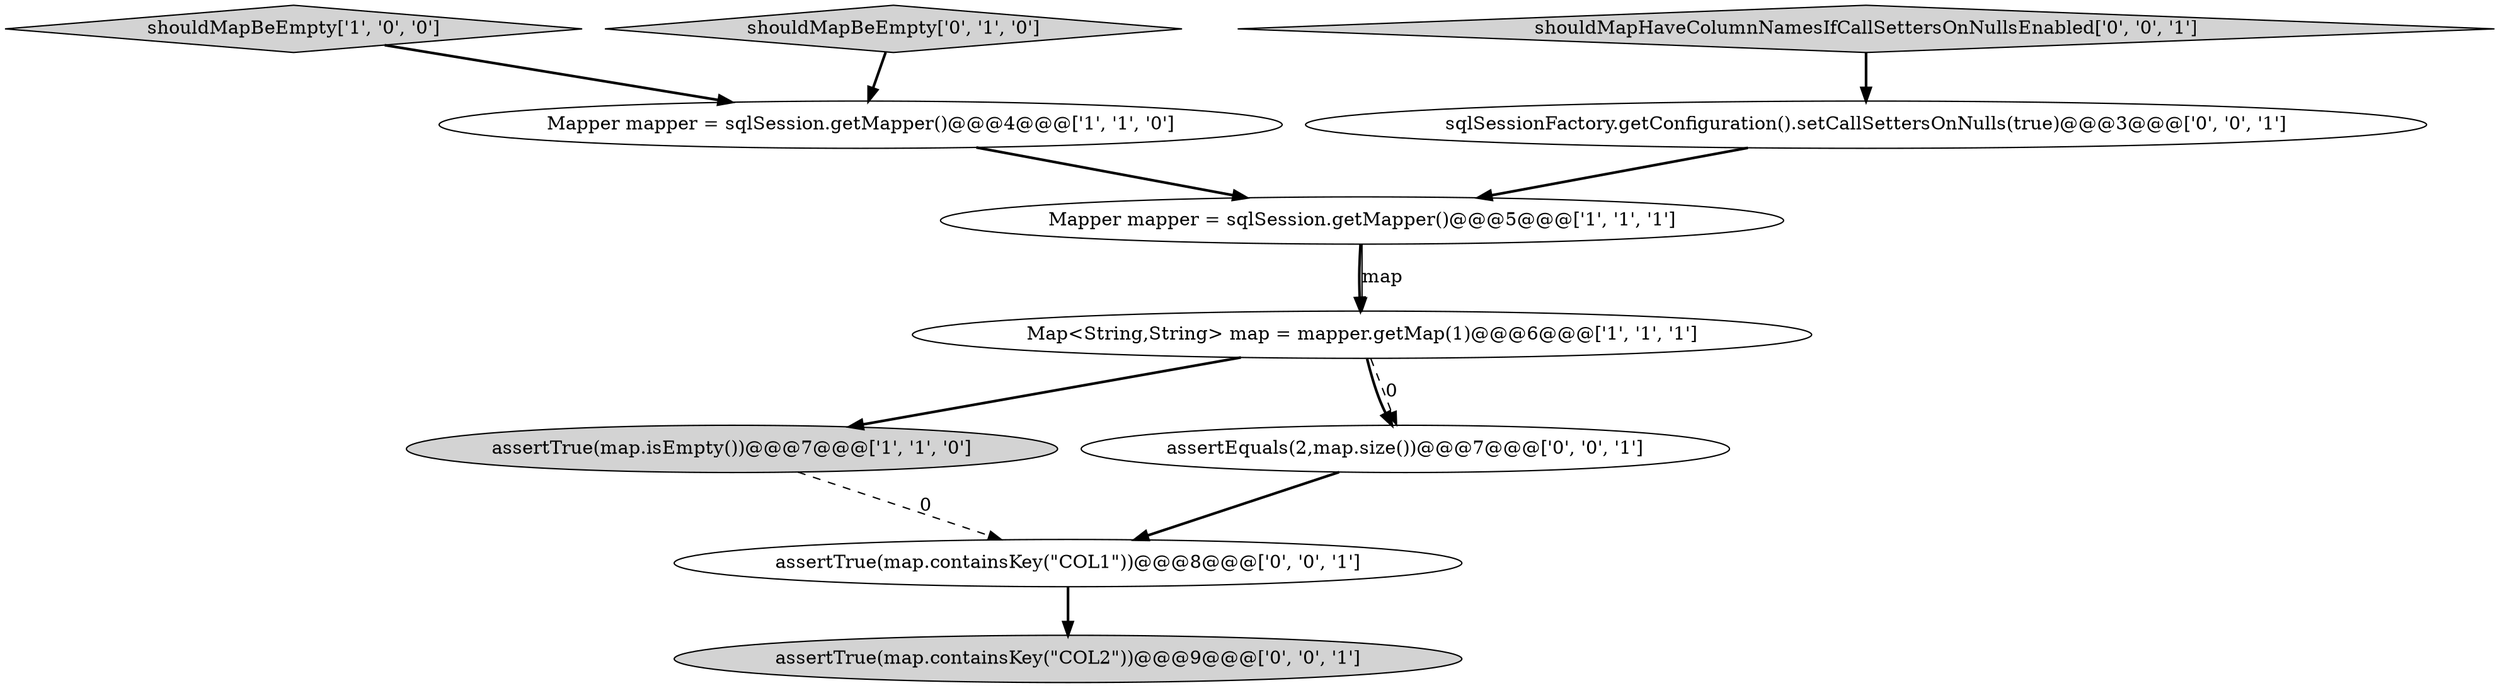 digraph {
3 [style = filled, label = "shouldMapBeEmpty['1', '0', '0']", fillcolor = lightgray, shape = diamond image = "AAA0AAABBB1BBB"];
6 [style = filled, label = "shouldMapHaveColumnNamesIfCallSettersOnNullsEnabled['0', '0', '1']", fillcolor = lightgray, shape = diamond image = "AAA0AAABBB3BBB"];
8 [style = filled, label = "sqlSessionFactory.getConfiguration().setCallSettersOnNulls(true)@@@3@@@['0', '0', '1']", fillcolor = white, shape = ellipse image = "AAA0AAABBB3BBB"];
10 [style = filled, label = "assertTrue(map.containsKey(\"COL1\"))@@@8@@@['0', '0', '1']", fillcolor = white, shape = ellipse image = "AAA0AAABBB3BBB"];
9 [style = filled, label = "assertTrue(map.containsKey(\"COL2\"))@@@9@@@['0', '0', '1']", fillcolor = lightgray, shape = ellipse image = "AAA0AAABBB3BBB"];
2 [style = filled, label = "Mapper mapper = sqlSession.getMapper()@@@5@@@['1', '1', '1']", fillcolor = white, shape = ellipse image = "AAA0AAABBB1BBB"];
5 [style = filled, label = "shouldMapBeEmpty['0', '1', '0']", fillcolor = lightgray, shape = diamond image = "AAA0AAABBB2BBB"];
0 [style = filled, label = "Mapper mapper = sqlSession.getMapper()@@@4@@@['1', '1', '0']", fillcolor = white, shape = ellipse image = "AAA0AAABBB1BBB"];
1 [style = filled, label = "assertTrue(map.isEmpty())@@@7@@@['1', '1', '0']", fillcolor = lightgray, shape = ellipse image = "AAA0AAABBB1BBB"];
7 [style = filled, label = "assertEquals(2,map.size())@@@7@@@['0', '0', '1']", fillcolor = white, shape = ellipse image = "AAA0AAABBB3BBB"];
4 [style = filled, label = "Map<String,String> map = mapper.getMap(1)@@@6@@@['1', '1', '1']", fillcolor = white, shape = ellipse image = "AAA0AAABBB1BBB"];
4->1 [style = bold, label=""];
10->9 [style = bold, label=""];
1->10 [style = dashed, label="0"];
5->0 [style = bold, label=""];
8->2 [style = bold, label=""];
2->4 [style = bold, label=""];
7->10 [style = bold, label=""];
4->7 [style = dashed, label="0"];
2->4 [style = solid, label="map"];
4->7 [style = bold, label=""];
3->0 [style = bold, label=""];
6->8 [style = bold, label=""];
0->2 [style = bold, label=""];
}
